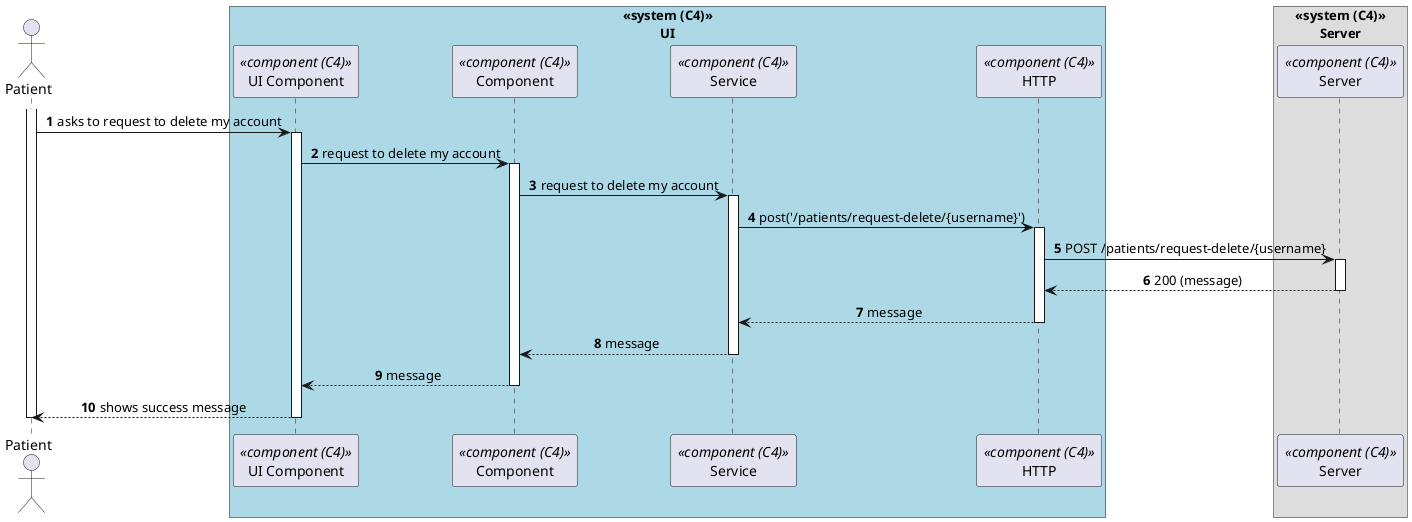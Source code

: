 @startuml process-view
autonumber
skinparam DefaultTextAlignment center
actor Patient as "Patient"
box "<<system (C4)>>\nUI"#LightBlue
  participant ComponentUI as "UI Component" <<component (C4)>>
  participant Component as "Component" <<component (C4)>>
  participant SRV as "Service" <<component (C4)>>
  participant HTTP as "HTTP" <<component (C4)>>
end box

box "<<system (C4)>>\nServer"
  participant Server as "Server" <<component (C4)>>
end box

activate Patient

    Patient -> ComponentUI : asks to request to delete my account
    activate ComponentUI

        ComponentUI -> Component : request to delete my account
        activate Component

            Component -> SRV : request to delete my account
            activate SRV

                SRV -> HTTP : post('/patients/request-delete/{username}')

                activate HTTP
                    HTTP -> Server : POST /patients/request-delete/{username}

                    activate Server
                        Server --> HTTP : 200 (message)
                    deactivate Server
                    
                    HTTP --> SRV : message

                deactivate HTTP

                SRV --> Component : message
            deactivate SRV

            Component --> ComponentUI : message
        deactivate Component

    Patient <-- ComponentUI : shows success message
    deactivate ComponentUI

deactivate Patient

@enduml